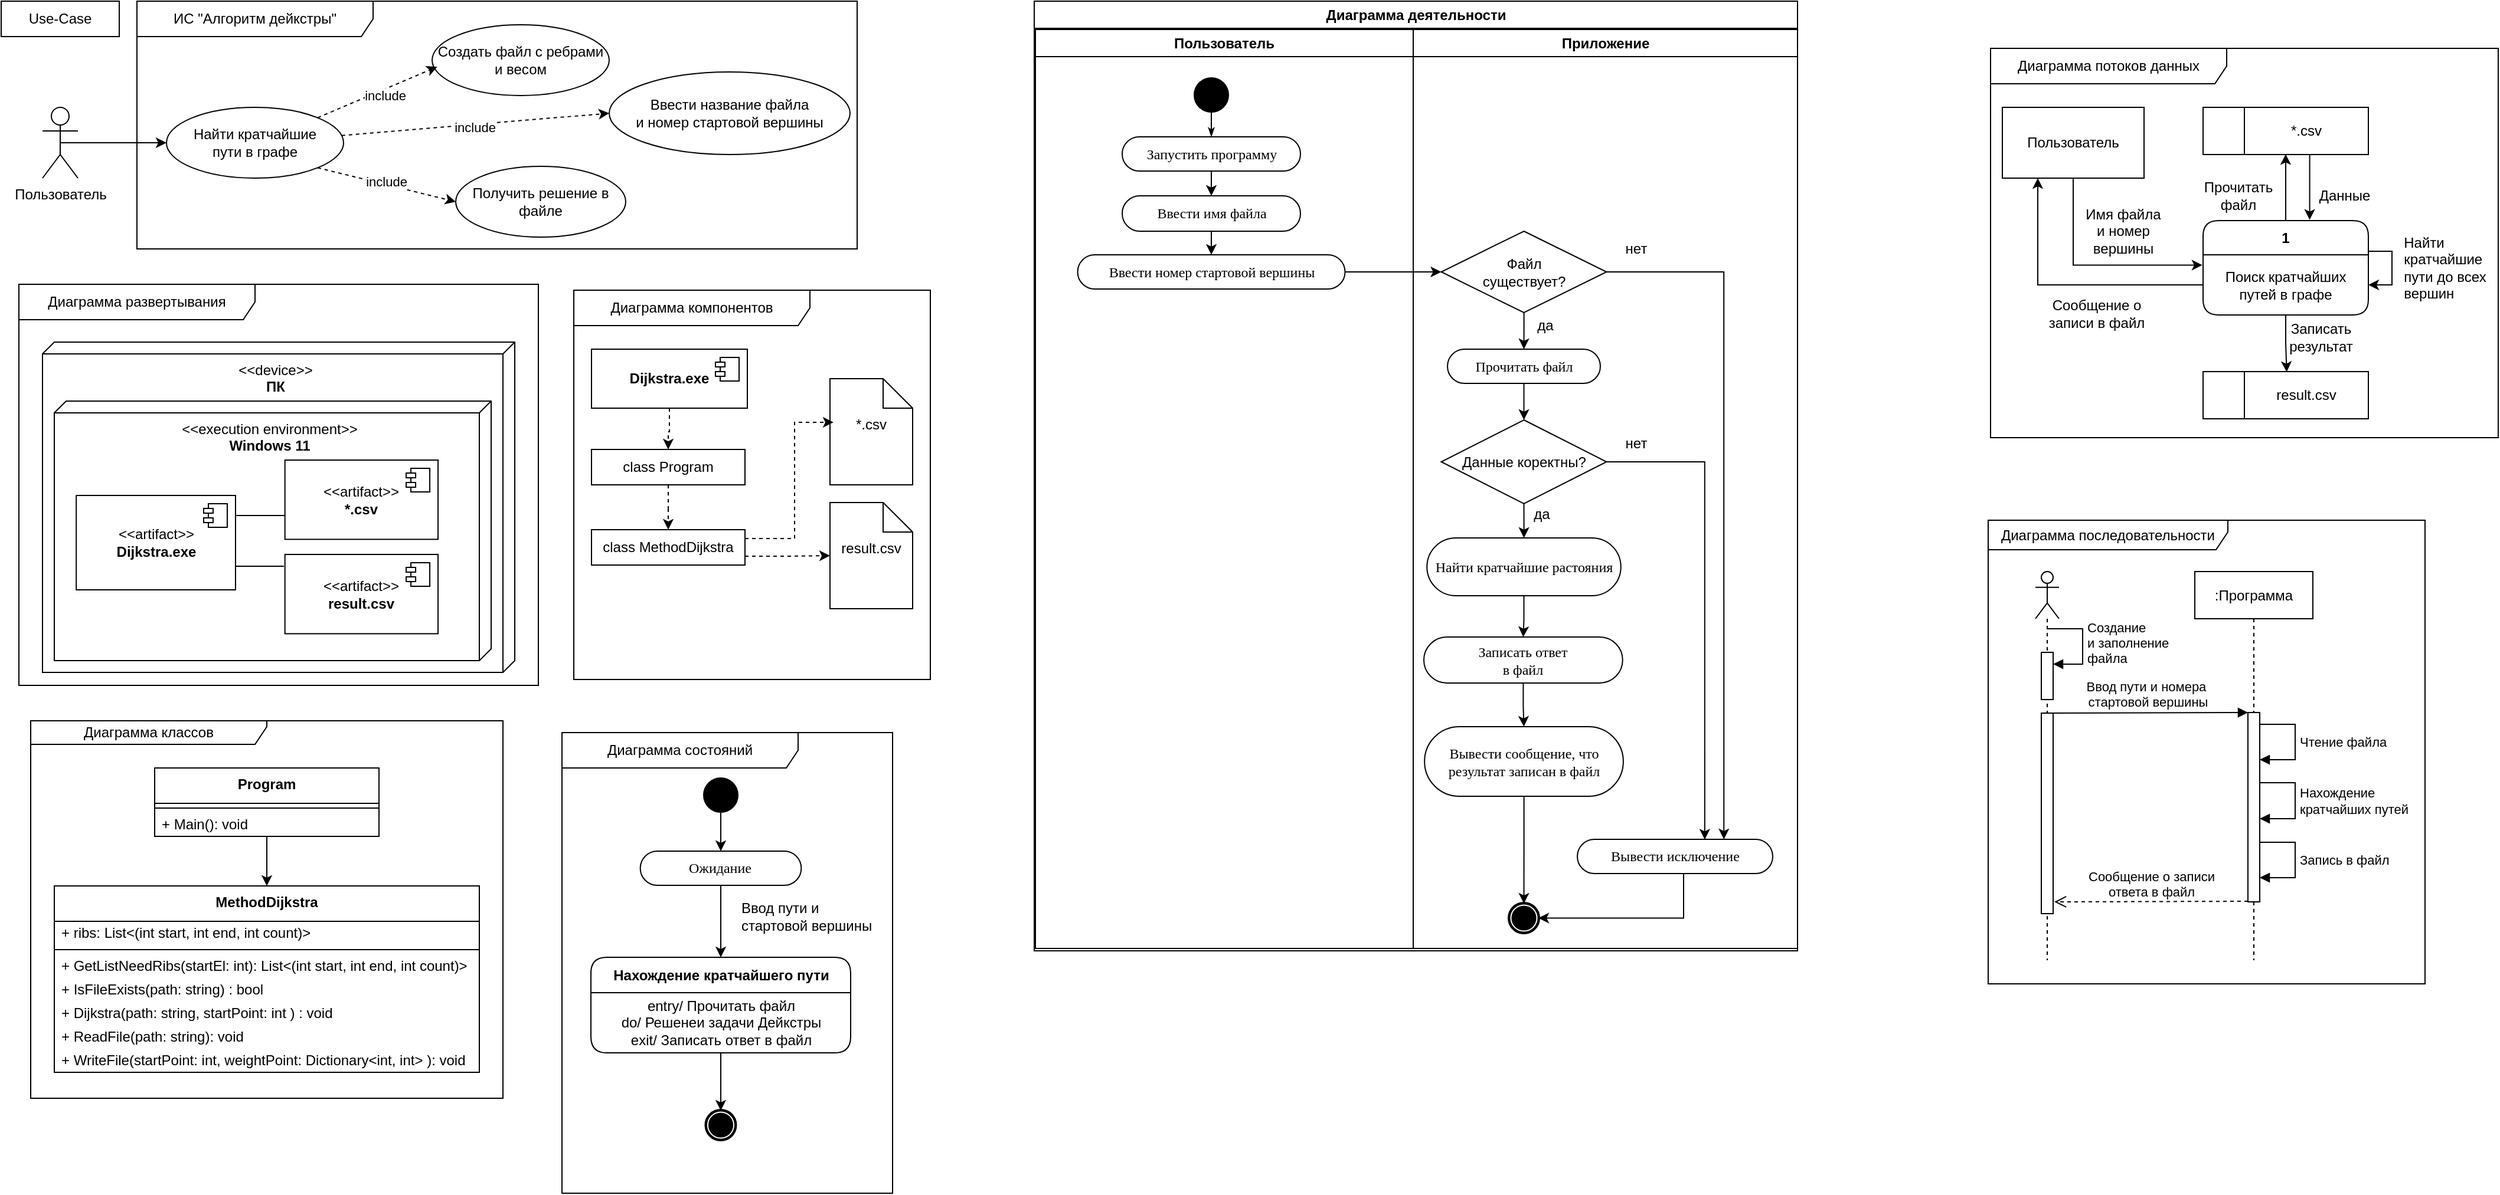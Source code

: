<mxfile version="24.5.3" type="device">
  <diagram name="Страница — 1" id="9dMryDGolmIHkA8rjv3Z">
    <mxGraphModel dx="478" dy="281" grid="1" gridSize="10" guides="1" tooltips="1" connect="1" arrows="1" fold="1" page="1" pageScale="1" pageWidth="827" pageHeight="1169" math="0" shadow="0">
      <root>
        <mxCell id="0" />
        <mxCell id="1" parent="0" />
        <mxCell id="iA177UCCGPZAe_jeJcvv-2" value="Диаграмма компонентов" style="shape=umlFrame;whiteSpace=wrap;html=1;pointerEvents=0;recursiveResize=0;container=1;collapsible=0;width=200;height=30;" parent="1" vertex="1">
          <mxGeometry x="500" y="265" width="302" height="330" as="geometry" />
        </mxCell>
        <mxCell id="iA177UCCGPZAe_jeJcvv-150" value="*.csv" style="shape=note2;boundedLbl=1;whiteSpace=wrap;html=1;size=25;verticalAlign=top;align=center;" parent="iA177UCCGPZAe_jeJcvv-2" vertex="1">
          <mxGeometry x="217" y="75" width="70" height="90" as="geometry" />
        </mxCell>
        <mxCell id="iA177UCCGPZAe_jeJcvv-151" value="result.csv" style="shape=note2;boundedLbl=1;whiteSpace=wrap;html=1;size=25;verticalAlign=top;align=center;" parent="iA177UCCGPZAe_jeJcvv-2" vertex="1">
          <mxGeometry x="217" y="180" width="70" height="90" as="geometry" />
        </mxCell>
        <mxCell id="iA177UCCGPZAe_jeJcvv-172" style="edgeStyle=orthogonalEdgeStyle;rounded=0;orthogonalLoop=1;jettySize=auto;html=1;entryX=0.5;entryY=0;entryDx=0;entryDy=0;dashed=1;" parent="iA177UCCGPZAe_jeJcvv-2" source="iA177UCCGPZAe_jeJcvv-164" target="iA177UCCGPZAe_jeJcvv-166" edge="1">
          <mxGeometry relative="1" as="geometry" />
        </mxCell>
        <mxCell id="iA177UCCGPZAe_jeJcvv-164" value="&lt;div&gt;&lt;b&gt;Dijkstra.exe&lt;/b&gt;&lt;/div&gt;" style="html=1;dropTarget=0;whiteSpace=wrap;" parent="iA177UCCGPZAe_jeJcvv-2" vertex="1">
          <mxGeometry x="15" y="50" width="132" height="50" as="geometry" />
        </mxCell>
        <mxCell id="iA177UCCGPZAe_jeJcvv-165" value="" style="shape=module;jettyWidth=8;jettyHeight=4;" parent="iA177UCCGPZAe_jeJcvv-164" vertex="1">
          <mxGeometry x="1" width="20" height="20" relative="1" as="geometry">
            <mxPoint x="-27" y="7" as="offset" />
          </mxGeometry>
        </mxCell>
        <mxCell id="iA177UCCGPZAe_jeJcvv-171" style="edgeStyle=orthogonalEdgeStyle;rounded=0;orthogonalLoop=1;jettySize=auto;html=1;entryX=0.5;entryY=0;entryDx=0;entryDy=0;dashed=1;" parent="iA177UCCGPZAe_jeJcvv-2" source="iA177UCCGPZAe_jeJcvv-166" target="iA177UCCGPZAe_jeJcvv-167" edge="1">
          <mxGeometry relative="1" as="geometry" />
        </mxCell>
        <mxCell id="iA177UCCGPZAe_jeJcvv-166" value="&lt;span style=&quot;font-weight: normal;&quot;&gt;class&amp;nbsp;Program&lt;/span&gt;" style="fontStyle=1;whiteSpace=wrap;html=1;" parent="iA177UCCGPZAe_jeJcvv-2" vertex="1">
          <mxGeometry x="15" y="135" width="130" height="30" as="geometry" />
        </mxCell>
        <mxCell id="iA177UCCGPZAe_jeJcvv-167" value="&lt;span style=&quot;font-weight: normal;&quot;&gt;class&amp;nbsp;MethodDijkstra&lt;/span&gt;" style="fontStyle=1;whiteSpace=wrap;html=1;" parent="iA177UCCGPZAe_jeJcvv-2" vertex="1">
          <mxGeometry x="15" y="203" width="130" height="30" as="geometry" />
        </mxCell>
        <mxCell id="iA177UCCGPZAe_jeJcvv-168" style="edgeStyle=orthogonalEdgeStyle;rounded=0;orthogonalLoop=1;jettySize=auto;html=1;entryX=0.043;entryY=0.411;entryDx=0;entryDy=0;entryPerimeter=0;dashed=1;exitX=1;exitY=0.25;exitDx=0;exitDy=0;" parent="iA177UCCGPZAe_jeJcvv-2" source="iA177UCCGPZAe_jeJcvv-167" target="iA177UCCGPZAe_jeJcvv-150" edge="1">
          <mxGeometry relative="1" as="geometry">
            <Array as="points">
              <mxPoint x="187" y="211" />
              <mxPoint x="187" y="112" />
            </Array>
          </mxGeometry>
        </mxCell>
        <mxCell id="iA177UCCGPZAe_jeJcvv-169" style="edgeStyle=orthogonalEdgeStyle;rounded=0;orthogonalLoop=1;jettySize=auto;html=1;exitX=1;exitY=0.75;exitDx=0;exitDy=0;entryX=0;entryY=0.5;entryDx=0;entryDy=0;entryPerimeter=0;dashed=1;" parent="iA177UCCGPZAe_jeJcvv-2" source="iA177UCCGPZAe_jeJcvv-167" target="iA177UCCGPZAe_jeJcvv-151" edge="1">
          <mxGeometry relative="1" as="geometry" />
        </mxCell>
        <mxCell id="iA177UCCGPZAe_jeJcvv-4" value="Диаграмма развертывания" style="shape=umlFrame;whiteSpace=wrap;html=1;pointerEvents=0;recursiveResize=0;container=1;collapsible=0;width=200;height=30;" parent="1" vertex="1">
          <mxGeometry x="30" y="260" width="440" height="340" as="geometry" />
        </mxCell>
        <mxCell id="iA177UCCGPZAe_jeJcvv-109" value="&amp;lt;&amp;lt;device&amp;gt;&amp;gt;&lt;div&gt;&lt;b&gt;ПК&lt;/b&gt;&lt;/div&gt;" style="verticalAlign=top;align=center;shape=cube;size=10;direction=south;fontStyle=0;html=1;boundedLbl=1;spacingLeft=5;whiteSpace=wrap;" parent="iA177UCCGPZAe_jeJcvv-4" vertex="1">
          <mxGeometry x="20" y="49" width="400" height="280" as="geometry" />
        </mxCell>
        <mxCell id="iA177UCCGPZAe_jeJcvv-124" value="" style="group" parent="iA177UCCGPZAe_jeJcvv-109" vertex="1" connectable="0">
          <mxGeometry x="9.997" y="50" width="344.186" height="220" as="geometry" />
        </mxCell>
        <mxCell id="iA177UCCGPZAe_jeJcvv-110" value="&amp;lt;&amp;lt;&lt;span style=&quot;background-color: initial; text-align: left;&quot;&gt;execution environment&lt;/span&gt;&lt;span style=&quot;background-color: initial;&quot;&gt;&amp;gt;&amp;gt;&lt;/span&gt;&lt;div&gt;&lt;b&gt;Windows 11&lt;/b&gt;&lt;/div&gt;" style="verticalAlign=top;align=center;shape=cube;size=10;direction=south;html=1;boundedLbl=1;spacingLeft=5;whiteSpace=wrap;" parent="iA177UCCGPZAe_jeJcvv-124" vertex="1">
          <mxGeometry width="370" height="220" relative="1" as="geometry">
            <mxPoint as="offset" />
          </mxGeometry>
        </mxCell>
        <mxCell id="iA177UCCGPZAe_jeJcvv-123" style="edgeStyle=orthogonalEdgeStyle;rounded=0;orthogonalLoop=1;jettySize=auto;html=1;endArrow=none;endFill=0;exitX=1;exitY=0.75;exitDx=0;exitDy=0;" parent="iA177UCCGPZAe_jeJcvv-124" source="iA177UCCGPZAe_jeJcvv-113" edge="1">
          <mxGeometry relative="1" as="geometry">
            <mxPoint x="194.419" y="140" as="targetPoint" />
          </mxGeometry>
        </mxCell>
        <mxCell id="iA177UCCGPZAe_jeJcvv-113" value="&amp;lt;&amp;lt;artifact&amp;gt;&amp;gt;&lt;div&gt;&lt;b&gt;Dijkstra.exe&lt;/b&gt;&lt;/div&gt;" style="html=1;dropTarget=0;whiteSpace=wrap;" parent="iA177UCCGPZAe_jeJcvv-124" vertex="1">
          <mxGeometry x="18.605" y="80" width="134.884" height="80" as="geometry" />
        </mxCell>
        <mxCell id="iA177UCCGPZAe_jeJcvv-114" value="" style="shape=module;jettyWidth=8;jettyHeight=4;" parent="iA177UCCGPZAe_jeJcvv-113" vertex="1">
          <mxGeometry x="1" width="20" height="20" relative="1" as="geometry">
            <mxPoint x="-27" y="7" as="offset" />
          </mxGeometry>
        </mxCell>
        <mxCell id="iA177UCCGPZAe_jeJcvv-119" value="&amp;lt;&amp;lt;artifact&amp;gt;&amp;gt;&lt;br&gt;&lt;div&gt;&lt;b style=&quot;background-color: initial;&quot;&gt;result.csv&lt;/b&gt;&lt;/div&gt;" style="html=1;dropTarget=0;whiteSpace=wrap;" parent="iA177UCCGPZAe_jeJcvv-124" vertex="1">
          <mxGeometry x="195.349" y="129.998" width="129.684" height="67.2" as="geometry" />
        </mxCell>
        <mxCell id="iA177UCCGPZAe_jeJcvv-120" value="" style="shape=module;jettyWidth=8;jettyHeight=4;" parent="iA177UCCGPZAe_jeJcvv-119" vertex="1">
          <mxGeometry x="1" width="20" height="20" relative="1" as="geometry">
            <mxPoint x="-27" y="7" as="offset" />
          </mxGeometry>
        </mxCell>
        <mxCell id="iA177UCCGPZAe_jeJcvv-117" value="&amp;lt;&amp;lt;artifact&amp;gt;&amp;gt;&lt;div&gt;&lt;b&gt;*.csv&lt;/b&gt;&lt;/div&gt;" style="html=1;dropTarget=0;whiteSpace=wrap;" parent="iA177UCCGPZAe_jeJcvv-124" vertex="1">
          <mxGeometry x="195.349" y="49.998" width="129.684" height="67.2" as="geometry" />
        </mxCell>
        <mxCell id="iA177UCCGPZAe_jeJcvv-118" value="" style="shape=module;jettyWidth=8;jettyHeight=4;" parent="iA177UCCGPZAe_jeJcvv-117" vertex="1">
          <mxGeometry x="1" width="20" height="20" relative="1" as="geometry">
            <mxPoint x="-27" y="7" as="offset" />
          </mxGeometry>
        </mxCell>
        <mxCell id="iA177UCCGPZAe_jeJcvv-122" style="edgeStyle=orthogonalEdgeStyle;rounded=0;orthogonalLoop=1;jettySize=auto;html=1;endArrow=none;endFill=0;exitX=1.005;exitY=0.213;exitDx=0;exitDy=0;exitPerimeter=0;" parent="iA177UCCGPZAe_jeJcvv-124" source="iA177UCCGPZAe_jeJcvv-113" edge="1">
          <mxGeometry relative="1" as="geometry">
            <mxPoint x="195.349" y="97" as="targetPoint" />
          </mxGeometry>
        </mxCell>
        <mxCell id="iA177UCCGPZAe_jeJcvv-69" value="Диаграмма деятельности" style="swimlane;whiteSpace=wrap;html=1;" parent="1" vertex="1">
          <mxGeometry x="890" y="20" width="646.5" height="805" as="geometry" />
        </mxCell>
        <mxCell id="iA177UCCGPZAe_jeJcvv-70" value="Пользователь" style="swimlane;whiteSpace=wrap;html=1;" parent="iA177UCCGPZAe_jeJcvv-69" vertex="1">
          <mxGeometry x="1" y="24" width="320" height="779" as="geometry" />
        </mxCell>
        <mxCell id="iA177UCCGPZAe_jeJcvv-81" style="edgeStyle=orthogonalEdgeStyle;rounded=0;html=1;labelBackgroundColor=none;startArrow=none;startFill=0;startSize=5;endArrow=classicThin;endFill=1;endSize=5;jettySize=auto;orthogonalLoop=1;strokeWidth=1;fontFamily=Verdana;fontSize=12" parent="iA177UCCGPZAe_jeJcvv-70" source="iA177UCCGPZAe_jeJcvv-82" target="iA177UCCGPZAe_jeJcvv-83" edge="1">
          <mxGeometry relative="1" as="geometry" />
        </mxCell>
        <mxCell id="iA177UCCGPZAe_jeJcvv-82" value="" style="ellipse;whiteSpace=wrap;html=1;rounded=0;shadow=0;comic=0;labelBackgroundColor=none;strokeWidth=1;fillColor=#000000;fontFamily=Verdana;fontSize=12;align=center;" parent="iA177UCCGPZAe_jeJcvv-70" vertex="1">
          <mxGeometry x="134.5" y="41" width="29" height="29" as="geometry" />
        </mxCell>
        <mxCell id="iA177UCCGPZAe_jeJcvv-102" style="edgeStyle=orthogonalEdgeStyle;rounded=0;orthogonalLoop=1;jettySize=auto;html=1;entryX=0.5;entryY=0;entryDx=0;entryDy=0;" parent="iA177UCCGPZAe_jeJcvv-70" source="iA177UCCGPZAe_jeJcvv-83" target="iA177UCCGPZAe_jeJcvv-84" edge="1">
          <mxGeometry relative="1" as="geometry" />
        </mxCell>
        <mxCell id="iA177UCCGPZAe_jeJcvv-83" value="Запустить программу" style="rounded=1;whiteSpace=wrap;html=1;shadow=0;comic=0;labelBackgroundColor=none;strokeWidth=1;fontFamily=Verdana;fontSize=12;align=center;arcSize=50;" parent="iA177UCCGPZAe_jeJcvv-70" vertex="1">
          <mxGeometry x="73.5" y="91" width="151" height="29" as="geometry" />
        </mxCell>
        <mxCell id="iA177UCCGPZAe_jeJcvv-87" style="edgeStyle=orthogonalEdgeStyle;rounded=0;orthogonalLoop=1;jettySize=auto;html=1;entryX=0.5;entryY=0;entryDx=0;entryDy=0;" parent="iA177UCCGPZAe_jeJcvv-70" source="iA177UCCGPZAe_jeJcvv-84" target="iA177UCCGPZAe_jeJcvv-86" edge="1">
          <mxGeometry relative="1" as="geometry" />
        </mxCell>
        <mxCell id="iA177UCCGPZAe_jeJcvv-84" value="Ввести имя файла" style="rounded=1;whiteSpace=wrap;html=1;shadow=0;comic=0;labelBackgroundColor=none;strokeWidth=1;fontFamily=Verdana;fontSize=12;align=center;arcSize=50;" parent="iA177UCCGPZAe_jeJcvv-70" vertex="1">
          <mxGeometry x="73.5" y="141" width="151" height="30" as="geometry" />
        </mxCell>
        <mxCell id="iA177UCCGPZAe_jeJcvv-86" value="Ввести номер стартовой вершины" style="rounded=1;whiteSpace=wrap;html=1;shadow=0;comic=0;labelBackgroundColor=none;strokeWidth=1;fontFamily=Verdana;fontSize=12;align=center;arcSize=50;" parent="iA177UCCGPZAe_jeJcvv-70" vertex="1">
          <mxGeometry x="35.75" y="191" width="226.5" height="29" as="geometry" />
        </mxCell>
        <mxCell id="iA177UCCGPZAe_jeJcvv-80" value="Приложение" style="swimlane;whiteSpace=wrap;html=1;" parent="iA177UCCGPZAe_jeJcvv-69" vertex="1">
          <mxGeometry x="321" y="24" width="325.5" height="779" as="geometry" />
        </mxCell>
        <mxCell id="iA177UCCGPZAe_jeJcvv-97" style="edgeStyle=orthogonalEdgeStyle;rounded=0;orthogonalLoop=1;jettySize=auto;html=1;exitX=1;exitY=0.5;exitDx=0;exitDy=0;entryX=0.75;entryY=0;entryDx=0;entryDy=0;" parent="iA177UCCGPZAe_jeJcvv-80" source="iA177UCCGPZAe_jeJcvv-88" target="iA177UCCGPZAe_jeJcvv-92" edge="1">
          <mxGeometry relative="1" as="geometry" />
        </mxCell>
        <mxCell id="iA177UCCGPZAe_jeJcvv-99" style="edgeStyle=orthogonalEdgeStyle;rounded=0;orthogonalLoop=1;jettySize=auto;html=1;entryX=0.5;entryY=0;entryDx=0;entryDy=0;" parent="iA177UCCGPZAe_jeJcvv-80" source="iA177UCCGPZAe_jeJcvv-88" target="iA177UCCGPZAe_jeJcvv-98" edge="1">
          <mxGeometry relative="1" as="geometry" />
        </mxCell>
        <mxCell id="iA177UCCGPZAe_jeJcvv-88" value="Файл&lt;div&gt;существует?&lt;/div&gt;" style="rhombus;whiteSpace=wrap;html=1;fillColor=default;" parent="iA177UCCGPZAe_jeJcvv-80" vertex="1">
          <mxGeometry x="23.75" y="171" width="140" height="69" as="geometry" />
        </mxCell>
        <mxCell id="iA177UCCGPZAe_jeJcvv-108" style="edgeStyle=orthogonalEdgeStyle;rounded=0;orthogonalLoop=1;jettySize=auto;html=1;entryX=1;entryY=0.5;entryDx=0;entryDy=0;" parent="iA177UCCGPZAe_jeJcvv-80" source="iA177UCCGPZAe_jeJcvv-92" target="iA177UCCGPZAe_jeJcvv-93" edge="1">
          <mxGeometry relative="1" as="geometry">
            <Array as="points">
              <mxPoint x="229" y="753" />
            </Array>
          </mxGeometry>
        </mxCell>
        <mxCell id="iA177UCCGPZAe_jeJcvv-92" value="Вывести исключение" style="rounded=1;whiteSpace=wrap;html=1;shadow=0;comic=0;labelBackgroundColor=none;strokeWidth=1;fontFamily=Verdana;fontSize=12;align=center;arcSize=50;" parent="iA177UCCGPZAe_jeJcvv-80" vertex="1">
          <mxGeometry x="139" y="686.5" width="165.5" height="29" as="geometry" />
        </mxCell>
        <mxCell id="iA177UCCGPZAe_jeJcvv-93" value="" style="shape=mxgraph.bpmn.shape;html=1;verticalLabelPosition=bottom;labelBackgroundColor=#ffffff;verticalAlign=top;perimeter=ellipsePerimeter;outline=end;symbol=terminate;rounded=0;shadow=0;comic=0;strokeWidth=1;fontFamily=Verdana;fontSize=12;align=center;" parent="iA177UCCGPZAe_jeJcvv-80" vertex="1">
          <mxGeometry x="81.5" y="741" width="24.5" height="24.5" as="geometry" />
        </mxCell>
        <mxCell id="iA177UCCGPZAe_jeJcvv-104" style="edgeStyle=orthogonalEdgeStyle;rounded=0;orthogonalLoop=1;jettySize=auto;html=1;exitX=0.5;exitY=1;exitDx=0;exitDy=0;" parent="iA177UCCGPZAe_jeJcvv-80" source="iA177UCCGPZAe_jeJcvv-94" target="iA177UCCGPZAe_jeJcvv-95" edge="1">
          <mxGeometry relative="1" as="geometry" />
        </mxCell>
        <mxCell id="iA177UCCGPZAe_jeJcvv-94" value="&lt;div&gt;Данные коректны?&lt;/div&gt;" style="rhombus;whiteSpace=wrap;html=1;fillColor=default;" parent="iA177UCCGPZAe_jeJcvv-80" vertex="1">
          <mxGeometry x="23.75" y="331" width="140" height="71" as="geometry" />
        </mxCell>
        <mxCell id="iA177UCCGPZAe_jeJcvv-105" style="edgeStyle=orthogonalEdgeStyle;rounded=0;orthogonalLoop=1;jettySize=auto;html=1;entryX=0.5;entryY=0;entryDx=0;entryDy=0;" parent="iA177UCCGPZAe_jeJcvv-80" source="iA177UCCGPZAe_jeJcvv-95" target="iA177UCCGPZAe_jeJcvv-96" edge="1">
          <mxGeometry relative="1" as="geometry" />
        </mxCell>
        <mxCell id="iA177UCCGPZAe_jeJcvv-95" value="Найти кратчайшие растояния" style="rounded=1;whiteSpace=wrap;html=1;shadow=0;comic=0;labelBackgroundColor=none;strokeWidth=1;fontFamily=Verdana;fontSize=12;align=center;arcSize=50;" parent="iA177UCCGPZAe_jeJcvv-80" vertex="1">
          <mxGeometry x="11.63" y="431" width="164.25" height="49" as="geometry" />
        </mxCell>
        <mxCell id="iA177UCCGPZAe_jeJcvv-106" style="edgeStyle=orthogonalEdgeStyle;rounded=0;orthogonalLoop=1;jettySize=auto;html=1;entryX=0.5;entryY=0;entryDx=0;entryDy=0;" parent="iA177UCCGPZAe_jeJcvv-80" source="iA177UCCGPZAe_jeJcvv-96" target="iA177UCCGPZAe_jeJcvv-101" edge="1">
          <mxGeometry relative="1" as="geometry" />
        </mxCell>
        <mxCell id="iA177UCCGPZAe_jeJcvv-96" value="Записать ответ&lt;div&gt;в файл&lt;/div&gt;" style="rounded=1;whiteSpace=wrap;html=1;shadow=0;comic=0;labelBackgroundColor=none;strokeWidth=1;fontFamily=Verdana;fontSize=12;align=center;arcSize=50;" parent="iA177UCCGPZAe_jeJcvv-80" vertex="1">
          <mxGeometry x="9" y="515" width="168.37" height="39" as="geometry" />
        </mxCell>
        <mxCell id="iA177UCCGPZAe_jeJcvv-100" style="edgeStyle=orthogonalEdgeStyle;rounded=0;orthogonalLoop=1;jettySize=auto;html=1;entryX=0.5;entryY=0;entryDx=0;entryDy=0;" parent="iA177UCCGPZAe_jeJcvv-80" source="iA177UCCGPZAe_jeJcvv-98" target="iA177UCCGPZAe_jeJcvv-94" edge="1">
          <mxGeometry relative="1" as="geometry" />
        </mxCell>
        <mxCell id="iA177UCCGPZAe_jeJcvv-98" value="Прочитать файл" style="rounded=1;whiteSpace=wrap;html=1;shadow=0;comic=0;labelBackgroundColor=none;strokeWidth=1;fontFamily=Verdana;fontSize=12;align=center;arcSize=50;" parent="iA177UCCGPZAe_jeJcvv-80" vertex="1">
          <mxGeometry x="29" y="271" width="129.5" height="29" as="geometry" />
        </mxCell>
        <mxCell id="iA177UCCGPZAe_jeJcvv-107" style="edgeStyle=orthogonalEdgeStyle;rounded=0;orthogonalLoop=1;jettySize=auto;html=1;" parent="iA177UCCGPZAe_jeJcvv-80" source="iA177UCCGPZAe_jeJcvv-101" target="iA177UCCGPZAe_jeJcvv-93" edge="1">
          <mxGeometry relative="1" as="geometry" />
        </mxCell>
        <mxCell id="iA177UCCGPZAe_jeJcvv-101" value="Вывести сообщение, что результат записан в файл" style="rounded=1;whiteSpace=wrap;html=1;shadow=0;comic=0;labelBackgroundColor=none;strokeWidth=1;fontFamily=Verdana;fontSize=12;align=center;arcSize=50;" parent="iA177UCCGPZAe_jeJcvv-80" vertex="1">
          <mxGeometry x="9.57" y="591" width="168.37" height="59" as="geometry" />
        </mxCell>
        <mxCell id="iA177UCCGPZAe_jeJcvv-103" style="edgeStyle=orthogonalEdgeStyle;rounded=0;orthogonalLoop=1;jettySize=auto;html=1;entryX=0.652;entryY=0.007;entryDx=0;entryDy=0;entryPerimeter=0;" parent="iA177UCCGPZAe_jeJcvv-80" source="iA177UCCGPZAe_jeJcvv-94" target="iA177UCCGPZAe_jeJcvv-92" edge="1">
          <mxGeometry relative="1" as="geometry">
            <Array as="points">
              <mxPoint x="247" y="366" />
            </Array>
          </mxGeometry>
        </mxCell>
        <mxCell id="iA177UCCGPZAe_jeJcvv-205" value="нет" style="text;html=1;align=center;verticalAlign=middle;whiteSpace=wrap;rounded=0;" parent="iA177UCCGPZAe_jeJcvv-80" vertex="1">
          <mxGeometry x="158.5" y="171" width="60" height="30" as="geometry" />
        </mxCell>
        <mxCell id="iA177UCCGPZAe_jeJcvv-206" value="нет" style="text;html=1;align=center;verticalAlign=middle;whiteSpace=wrap;rounded=0;" parent="iA177UCCGPZAe_jeJcvv-80" vertex="1">
          <mxGeometry x="158.5" y="336" width="60" height="30" as="geometry" />
        </mxCell>
        <mxCell id="iA177UCCGPZAe_jeJcvv-207" value="да" style="text;html=1;align=center;verticalAlign=middle;whiteSpace=wrap;rounded=0;" parent="iA177UCCGPZAe_jeJcvv-80" vertex="1">
          <mxGeometry x="81.5" y="236" width="60" height="30" as="geometry" />
        </mxCell>
        <mxCell id="iA177UCCGPZAe_jeJcvv-208" value="да" style="text;html=1;align=center;verticalAlign=middle;whiteSpace=wrap;rounded=0;" parent="iA177UCCGPZAe_jeJcvv-80" vertex="1">
          <mxGeometry x="79" y="396" width="60" height="30" as="geometry" />
        </mxCell>
        <mxCell id="iA177UCCGPZAe_jeJcvv-89" style="edgeStyle=orthogonalEdgeStyle;rounded=0;orthogonalLoop=1;jettySize=auto;html=1;entryX=0;entryY=0.5;entryDx=0;entryDy=0;" parent="iA177UCCGPZAe_jeJcvv-69" source="iA177UCCGPZAe_jeJcvv-86" target="iA177UCCGPZAe_jeJcvv-88" edge="1">
          <mxGeometry relative="1" as="geometry" />
        </mxCell>
        <mxCell id="iA177UCCGPZAe_jeJcvv-136" value="ИС &quot;Алгоритм дейкстры&quot;" style="shape=umlFrame;whiteSpace=wrap;html=1;pointerEvents=0;recursiveResize=0;container=1;collapsible=0;width=200;height=30;" parent="1" vertex="1">
          <mxGeometry x="130" y="20" width="610" height="210" as="geometry" />
        </mxCell>
        <mxCell id="iA177UCCGPZAe_jeJcvv-143" style="rounded=0;orthogonalLoop=1;jettySize=auto;html=1;exitX=1;exitY=1;exitDx=0;exitDy=0;entryX=0;entryY=0.5;entryDx=0;entryDy=0;dashed=1;" parent="iA177UCCGPZAe_jeJcvv-136" source="iA177UCCGPZAe_jeJcvv-140" target="iA177UCCGPZAe_jeJcvv-139" edge="1">
          <mxGeometry relative="1" as="geometry" />
        </mxCell>
        <mxCell id="iA177UCCGPZAe_jeJcvv-144" value="include" style="edgeLabel;html=1;align=center;verticalAlign=middle;resizable=0;points=[];" parent="iA177UCCGPZAe_jeJcvv-143" vertex="1" connectable="0">
          <mxGeometry x="-0.193" y="1" relative="1" as="geometry">
            <mxPoint x="10" y="1" as="offset" />
          </mxGeometry>
        </mxCell>
        <mxCell id="iA177UCCGPZAe_jeJcvv-147" style="rounded=0;orthogonalLoop=1;jettySize=auto;html=1;entryX=0;entryY=0.5;entryDx=0;entryDy=0;dashed=1;" parent="iA177UCCGPZAe_jeJcvv-136" source="iA177UCCGPZAe_jeJcvv-140" target="iA177UCCGPZAe_jeJcvv-146" edge="1">
          <mxGeometry relative="1" as="geometry" />
        </mxCell>
        <mxCell id="iA177UCCGPZAe_jeJcvv-149" value="include" style="edgeLabel;html=1;align=center;verticalAlign=middle;resizable=0;points=[];" parent="iA177UCCGPZAe_jeJcvv-147" vertex="1" connectable="0">
          <mxGeometry x="-0.009" y="-2" relative="1" as="geometry">
            <mxPoint as="offset" />
          </mxGeometry>
        </mxCell>
        <mxCell id="iA177UCCGPZAe_jeJcvv-140" value="Найти кратчайшие&lt;div&gt;пути в графе&lt;/div&gt;" style="ellipse;html=1;whiteSpace=wrap;" parent="iA177UCCGPZAe_jeJcvv-136" vertex="1">
          <mxGeometry x="25" y="90" width="150" height="60" as="geometry" />
        </mxCell>
        <mxCell id="iA177UCCGPZAe_jeJcvv-138" value="Создать файл с ребрами и весом" style="ellipse;html=1;whiteSpace=wrap;" parent="iA177UCCGPZAe_jeJcvv-136" vertex="1">
          <mxGeometry x="250" y="20" width="150" height="60" as="geometry" />
        </mxCell>
        <mxCell id="iA177UCCGPZAe_jeJcvv-139" value="Получить решение в файле" style="ellipse;html=1;whiteSpace=wrap;" parent="iA177UCCGPZAe_jeJcvv-136" vertex="1">
          <mxGeometry x="270" y="140" width="144" height="60" as="geometry" />
        </mxCell>
        <mxCell id="iA177UCCGPZAe_jeJcvv-142" style="rounded=0;orthogonalLoop=1;jettySize=auto;html=1;exitX=1;exitY=0;exitDx=0;exitDy=0;entryX=0.029;entryY=0.593;entryDx=0;entryDy=0;entryPerimeter=0;dashed=1;" parent="iA177UCCGPZAe_jeJcvv-136" source="iA177UCCGPZAe_jeJcvv-140" target="iA177UCCGPZAe_jeJcvv-138" edge="1">
          <mxGeometry relative="1" as="geometry" />
        </mxCell>
        <mxCell id="iA177UCCGPZAe_jeJcvv-145" value="include" style="edgeLabel;html=1;align=center;verticalAlign=middle;resizable=0;points=[];" parent="iA177UCCGPZAe_jeJcvv-142" vertex="1" connectable="0">
          <mxGeometry x="-0.134" relative="1" as="geometry">
            <mxPoint x="13" as="offset" />
          </mxGeometry>
        </mxCell>
        <mxCell id="iA177UCCGPZAe_jeJcvv-146" value="Ввести название файла&lt;div&gt;и номер стартовой вершины&lt;/div&gt;" style="ellipse;html=1;whiteSpace=wrap;" parent="iA177UCCGPZAe_jeJcvv-136" vertex="1">
          <mxGeometry x="400" y="60" width="204" height="70" as="geometry" />
        </mxCell>
        <mxCell id="iA177UCCGPZAe_jeJcvv-141" style="edgeStyle=orthogonalEdgeStyle;rounded=0;orthogonalLoop=1;jettySize=auto;html=1;entryX=0;entryY=0.5;entryDx=0;entryDy=0;exitX=0.5;exitY=0.5;exitDx=0;exitDy=0;exitPerimeter=0;" parent="1" source="iA177UCCGPZAe_jeJcvv-137" target="iA177UCCGPZAe_jeJcvv-140" edge="1">
          <mxGeometry relative="1" as="geometry" />
        </mxCell>
        <mxCell id="iA177UCCGPZAe_jeJcvv-137" value="Пользователь" style="shape=umlActor;verticalLabelPosition=bottom;verticalAlign=top;html=1;" parent="1" vertex="1">
          <mxGeometry x="50" y="110" width="30" height="60" as="geometry" />
        </mxCell>
        <mxCell id="iA177UCCGPZAe_jeJcvv-173" value="Диаграмма классов" style="shape=umlFrame;whiteSpace=wrap;html=1;pointerEvents=0;recursiveResize=0;container=1;collapsible=0;width=200;height=20;" parent="1" vertex="1">
          <mxGeometry x="40" y="630" width="400" height="320" as="geometry" />
        </mxCell>
        <mxCell id="iA177UCCGPZAe_jeJcvv-174" value="&lt;div&gt;&lt;b&gt;MethodDijkstra&lt;/b&gt;&lt;br&gt;&lt;/div&gt;" style="swimlane;fontStyle=0;align=center;verticalAlign=top;childLayout=stackLayout;horizontal=1;startSize=30;horizontalStack=0;resizeParent=1;resizeParentMax=0;resizeLast=0;collapsible=0;marginBottom=0;html=1;whiteSpace=wrap;" parent="1" vertex="1">
          <mxGeometry x="60" y="770" width="360" height="158" as="geometry" />
        </mxCell>
        <mxCell id="iA177UCCGPZAe_jeJcvv-176" value="+&amp;nbsp;ribs: List&amp;lt;(int start, int end, int count)&amp;gt;" style="text;html=1;strokeColor=none;fillColor=none;align=left;verticalAlign=middle;spacingLeft=4;spacingRight=4;overflow=hidden;rotatable=0;points=[[0,0.5],[1,0.5]];portConstraint=eastwest;whiteSpace=wrap;" parent="iA177UCCGPZAe_jeJcvv-174" vertex="1">
          <mxGeometry y="30" width="360" height="20" as="geometry" />
        </mxCell>
        <mxCell id="iA177UCCGPZAe_jeJcvv-179" value="" style="line;strokeWidth=1;fillColor=none;align=left;verticalAlign=middle;spacingTop=-1;spacingLeft=3;spacingRight=3;rotatable=0;labelPosition=right;points=[];portConstraint=eastwest;" parent="iA177UCCGPZAe_jeJcvv-174" vertex="1">
          <mxGeometry y="50" width="360" height="8" as="geometry" />
        </mxCell>
        <mxCell id="iA177UCCGPZAe_jeJcvv-181" value="+ GetListNeedRibs(startEl: int): List&amp;lt;(int start, int end, int count)&amp;gt;&amp;nbsp;" style="text;html=1;strokeColor=none;fillColor=none;align=left;verticalAlign=middle;spacingLeft=4;spacingRight=4;overflow=hidden;rotatable=0;points=[[0,0.5],[1,0.5]];portConstraint=eastwest;whiteSpace=wrap;" parent="iA177UCCGPZAe_jeJcvv-174" vertex="1">
          <mxGeometry y="58" width="360" height="20" as="geometry" />
        </mxCell>
        <mxCell id="iA177UCCGPZAe_jeJcvv-200" value="+&amp;nbsp;IsFileExists(path: string) : bool" style="text;html=1;strokeColor=none;fillColor=none;align=left;verticalAlign=middle;spacingLeft=4;spacingRight=4;overflow=hidden;rotatable=0;points=[[0,0.5],[1,0.5]];portConstraint=eastwest;whiteSpace=wrap;" parent="iA177UCCGPZAe_jeJcvv-174" vertex="1">
          <mxGeometry y="78" width="360" height="20" as="geometry" />
        </mxCell>
        <mxCell id="iA177UCCGPZAe_jeJcvv-199" value="+&amp;nbsp;Dijkstra(path: string, startPoint: int&amp;nbsp;) : void" style="text;html=1;strokeColor=none;fillColor=none;align=left;verticalAlign=middle;spacingLeft=4;spacingRight=4;overflow=hidden;rotatable=0;points=[[0,0.5],[1,0.5]];portConstraint=eastwest;whiteSpace=wrap;" parent="iA177UCCGPZAe_jeJcvv-174" vertex="1">
          <mxGeometry y="98" width="360" height="20" as="geometry" />
        </mxCell>
        <mxCell id="iA177UCCGPZAe_jeJcvv-195" value="+&amp;nbsp;ReadFile(path: string): void" style="text;html=1;strokeColor=none;fillColor=none;align=left;verticalAlign=middle;spacingLeft=4;spacingRight=4;overflow=hidden;rotatable=0;points=[[0,0.5],[1,0.5]];portConstraint=eastwest;whiteSpace=wrap;" parent="iA177UCCGPZAe_jeJcvv-174" vertex="1">
          <mxGeometry y="118" width="360" height="20" as="geometry" />
        </mxCell>
        <mxCell id="iA177UCCGPZAe_jeJcvv-196" value="+&amp;nbsp;WriteFile(startPoint: int, weightPoint: Dictionary&amp;lt;int, int&amp;gt;&amp;nbsp;): void" style="text;html=1;strokeColor=none;fillColor=none;align=left;verticalAlign=middle;spacingLeft=4;spacingRight=4;overflow=hidden;rotatable=0;points=[[0,0.5],[1,0.5]];portConstraint=eastwest;whiteSpace=wrap;" parent="iA177UCCGPZAe_jeJcvv-174" vertex="1">
          <mxGeometry y="138" width="360" height="20" as="geometry" />
        </mxCell>
        <mxCell id="iA177UCCGPZAe_jeJcvv-202" style="edgeStyle=orthogonalEdgeStyle;rounded=0;orthogonalLoop=1;jettySize=auto;html=1;entryX=0.5;entryY=0;entryDx=0;entryDy=0;" parent="1" source="iA177UCCGPZAe_jeJcvv-182" target="iA177UCCGPZAe_jeJcvv-174" edge="1">
          <mxGeometry relative="1" as="geometry" />
        </mxCell>
        <mxCell id="iA177UCCGPZAe_jeJcvv-182" value="&lt;div&gt;&lt;b&gt;Program&lt;/b&gt;&lt;br&gt;&lt;/div&gt;" style="swimlane;fontStyle=0;align=center;verticalAlign=top;childLayout=stackLayout;horizontal=1;startSize=30;horizontalStack=0;resizeParent=1;resizeParentMax=0;resizeLast=0;collapsible=0;marginBottom=0;html=1;whiteSpace=wrap;" parent="1" vertex="1">
          <mxGeometry x="145" y="670" width="190" height="58" as="geometry" />
        </mxCell>
        <mxCell id="iA177UCCGPZAe_jeJcvv-184" value="" style="line;strokeWidth=1;fillColor=none;align=left;verticalAlign=middle;spacingTop=-1;spacingLeft=3;spacingRight=3;rotatable=0;labelPosition=right;points=[];portConstraint=eastwest;" parent="iA177UCCGPZAe_jeJcvv-182" vertex="1">
          <mxGeometry y="30" width="190" height="8" as="geometry" />
        </mxCell>
        <mxCell id="iA177UCCGPZAe_jeJcvv-186" value="+&amp;nbsp;Main(): void" style="text;html=1;strokeColor=none;fillColor=none;align=left;verticalAlign=middle;spacingLeft=4;spacingRight=4;overflow=hidden;rotatable=0;points=[[0,0.5],[1,0.5]];portConstraint=eastwest;whiteSpace=wrap;" parent="iA177UCCGPZAe_jeJcvv-182" vertex="1">
          <mxGeometry y="38" width="190" height="20" as="geometry" />
        </mxCell>
        <mxCell id="iA177UCCGPZAe_jeJcvv-203" value="Записать результат" style="text;html=1;align=center;verticalAlign=middle;whiteSpace=wrap;rounded=0;" parent="1" vertex="1">
          <mxGeometry x="1950" y="290" width="60" height="30" as="geometry" />
        </mxCell>
        <mxCell id="iA177UCCGPZAe_jeJcvv-209" value="Диаграмма потоков данных" style="shape=umlFrame;whiteSpace=wrap;html=1;pointerEvents=0;recursiveResize=0;container=1;collapsible=0;width=200;height=30;" parent="1" vertex="1">
          <mxGeometry x="1700" y="60" width="430" height="330" as="geometry" />
        </mxCell>
        <mxCell id="iA177UCCGPZAe_jeJcvv-210" value="Use-Case" style="rounded=0;whiteSpace=wrap;html=1;" parent="1" vertex="1">
          <mxGeometry x="15" y="20" width="100" height="30" as="geometry" />
        </mxCell>
        <mxCell id="iA177UCCGPZAe_jeJcvv-213" value="Пользователь" style="rounded=0;whiteSpace=wrap;html=1;" parent="1" vertex="1">
          <mxGeometry x="1710" y="110" width="120" height="60" as="geometry" />
        </mxCell>
        <mxCell id="iA177UCCGPZAe_jeJcvv-217" value="" style="shape=table;startSize=0;container=1;collapsible=0;childLayout=tableLayout;" parent="1" vertex="1">
          <mxGeometry x="1880" y="110" width="140" height="40" as="geometry" />
        </mxCell>
        <mxCell id="iA177UCCGPZAe_jeJcvv-218" value="" style="shape=tableRow;horizontal=0;startSize=0;swimlaneHead=0;swimlaneBody=0;strokeColor=inherit;top=0;left=0;bottom=0;right=0;collapsible=0;dropTarget=0;fillColor=none;points=[[0,0.5],[1,0.5]];portConstraint=eastwest;" parent="iA177UCCGPZAe_jeJcvv-217" vertex="1">
          <mxGeometry width="140" height="40" as="geometry" />
        </mxCell>
        <mxCell id="iA177UCCGPZAe_jeJcvv-219" value="" style="shape=partialRectangle;html=1;whiteSpace=wrap;connectable=0;strokeColor=inherit;overflow=hidden;fillColor=none;top=0;left=0;bottom=0;right=0;pointerEvents=1;" parent="iA177UCCGPZAe_jeJcvv-218" vertex="1">
          <mxGeometry width="35" height="40" as="geometry">
            <mxRectangle width="35" height="40" as="alternateBounds" />
          </mxGeometry>
        </mxCell>
        <mxCell id="iA177UCCGPZAe_jeJcvv-220" value="*.csv" style="shape=partialRectangle;html=1;whiteSpace=wrap;connectable=0;strokeColor=inherit;overflow=hidden;fillColor=none;top=0;left=0;bottom=0;right=0;pointerEvents=1;" parent="iA177UCCGPZAe_jeJcvv-218" vertex="1">
          <mxGeometry x="35" width="105" height="40" as="geometry">
            <mxRectangle width="105" height="40" as="alternateBounds" />
          </mxGeometry>
        </mxCell>
        <mxCell id="iA177UCCGPZAe_jeJcvv-229" value="" style="shape=table;startSize=0;container=1;collapsible=0;childLayout=tableLayout;" parent="1" vertex="1">
          <mxGeometry x="1880" y="334" width="140" height="40" as="geometry" />
        </mxCell>
        <mxCell id="iA177UCCGPZAe_jeJcvv-230" value="" style="shape=tableRow;horizontal=0;startSize=0;swimlaneHead=0;swimlaneBody=0;strokeColor=inherit;top=0;left=0;bottom=0;right=0;collapsible=0;dropTarget=0;fillColor=none;points=[[0,0.5],[1,0.5]];portConstraint=eastwest;" parent="iA177UCCGPZAe_jeJcvv-229" vertex="1">
          <mxGeometry width="140" height="40" as="geometry" />
        </mxCell>
        <mxCell id="iA177UCCGPZAe_jeJcvv-231" value="" style="shape=partialRectangle;html=1;whiteSpace=wrap;connectable=0;strokeColor=inherit;overflow=hidden;fillColor=none;top=0;left=0;bottom=0;right=0;pointerEvents=1;" parent="iA177UCCGPZAe_jeJcvv-230" vertex="1">
          <mxGeometry width="35" height="40" as="geometry">
            <mxRectangle width="35" height="40" as="alternateBounds" />
          </mxGeometry>
        </mxCell>
        <mxCell id="iA177UCCGPZAe_jeJcvv-232" value="result.csv" style="shape=partialRectangle;html=1;whiteSpace=wrap;connectable=0;strokeColor=inherit;overflow=hidden;fillColor=none;top=0;left=0;bottom=0;right=0;pointerEvents=1;" parent="iA177UCCGPZAe_jeJcvv-230" vertex="1">
          <mxGeometry x="35" width="105" height="40" as="geometry">
            <mxRectangle width="105" height="40" as="alternateBounds" />
          </mxGeometry>
        </mxCell>
        <mxCell id="iA177UCCGPZAe_jeJcvv-276" value="1" style="swimlane;fontStyle=1;align=center;verticalAlign=middle;childLayout=stackLayout;horizontal=1;startSize=29;horizontalStack=0;resizeParent=1;resizeParentMax=0;resizeLast=0;collapsible=0;marginBottom=0;html=1;whiteSpace=wrap;strokeColor=default;rounded=1;" parent="1" vertex="1">
          <mxGeometry x="1880" y="206" width="140" height="80" as="geometry" />
        </mxCell>
        <mxCell id="iA177UCCGPZAe_jeJcvv-277" value="Поиск кратчайших&lt;div&gt;путей в графе&lt;/div&gt;" style="text;html=1;strokeColor=none;fillColor=none;align=center;verticalAlign=middle;spacingLeft=4;spacingRight=4;overflow=hidden;rotatable=0;points=[[0,0.5],[1,0.5]];portConstraint=eastwest;whiteSpace=wrap;" parent="iA177UCCGPZAe_jeJcvv-276" vertex="1">
          <mxGeometry y="29" width="140" height="51" as="geometry" />
        </mxCell>
        <mxCell id="iA177UCCGPZAe_jeJcvv-292" style="edgeStyle=orthogonalEdgeStyle;rounded=0;orthogonalLoop=1;jettySize=auto;html=1;entryX=1;entryY=0.5;entryDx=0;entryDy=0;" parent="iA177UCCGPZAe_jeJcvv-276" target="iA177UCCGPZAe_jeJcvv-277" edge="1">
          <mxGeometry relative="1" as="geometry">
            <mxPoint x="140" y="26" as="sourcePoint" />
            <Array as="points">
              <mxPoint x="160" y="26" />
              <mxPoint x="160" y="55" />
            </Array>
          </mxGeometry>
        </mxCell>
        <mxCell id="iA177UCCGPZAe_jeJcvv-281" value="Прочитать файл" style="text;html=1;align=center;verticalAlign=middle;whiteSpace=wrap;rounded=0;" parent="1" vertex="1">
          <mxGeometry x="1880" y="170" width="60" height="30" as="geometry" />
        </mxCell>
        <mxCell id="iA177UCCGPZAe_jeJcvv-283" style="edgeStyle=orthogonalEdgeStyle;rounded=0;orthogonalLoop=1;jettySize=auto;html=1;entryX=0.645;entryY=-0.008;entryDx=0;entryDy=0;entryPerimeter=0;" parent="1" source="iA177UCCGPZAe_jeJcvv-217" target="iA177UCCGPZAe_jeJcvv-276" edge="1">
          <mxGeometry relative="1" as="geometry">
            <mxPoint x="1970.86" y="217.98" as="targetPoint" />
            <Array as="points">
              <mxPoint x="1970" y="183" />
            </Array>
          </mxGeometry>
        </mxCell>
        <mxCell id="iA177UCCGPZAe_jeJcvv-284" value="Данные" style="text;html=1;align=center;verticalAlign=middle;whiteSpace=wrap;rounded=0;" parent="1" vertex="1">
          <mxGeometry x="1970" y="170" width="60" height="30" as="geometry" />
        </mxCell>
        <mxCell id="iA177UCCGPZAe_jeJcvv-285" style="edgeStyle=orthogonalEdgeStyle;rounded=0;orthogonalLoop=1;jettySize=auto;html=1;entryX=-0.004;entryY=0.171;entryDx=0;entryDy=0;entryPerimeter=0;" parent="1" source="iA177UCCGPZAe_jeJcvv-213" target="iA177UCCGPZAe_jeJcvv-277" edge="1">
          <mxGeometry relative="1" as="geometry" />
        </mxCell>
        <mxCell id="iA177UCCGPZAe_jeJcvv-286" style="edgeStyle=orthogonalEdgeStyle;rounded=0;orthogonalLoop=1;jettySize=auto;html=1;entryX=0.25;entryY=1;entryDx=0;entryDy=0;" parent="1" source="iA177UCCGPZAe_jeJcvv-277" target="iA177UCCGPZAe_jeJcvv-213" edge="1">
          <mxGeometry relative="1" as="geometry" />
        </mxCell>
        <mxCell id="iA177UCCGPZAe_jeJcvv-287" value="Сообщение о записи в файл" style="text;html=1;align=center;verticalAlign=middle;whiteSpace=wrap;rounded=0;" parent="1" vertex="1">
          <mxGeometry x="1735" y="270" width="110" height="30" as="geometry" />
        </mxCell>
        <mxCell id="iA177UCCGPZAe_jeJcvv-288" value="Имя файла&lt;div&gt;и номер вершины&lt;/div&gt;" style="text;html=1;align=center;verticalAlign=middle;whiteSpace=wrap;rounded=0;" parent="1" vertex="1">
          <mxGeometry x="1765" y="200" width="95" height="30" as="geometry" />
        </mxCell>
        <mxCell id="iA177UCCGPZAe_jeJcvv-290" style="edgeStyle=orthogonalEdgeStyle;rounded=0;orthogonalLoop=1;jettySize=auto;html=1;entryX=0.5;entryY=0.992;entryDx=0;entryDy=0;entryPerimeter=0;" parent="1" source="iA177UCCGPZAe_jeJcvv-276" target="iA177UCCGPZAe_jeJcvv-218" edge="1">
          <mxGeometry relative="1" as="geometry" />
        </mxCell>
        <mxCell id="iA177UCCGPZAe_jeJcvv-291" style="edgeStyle=orthogonalEdgeStyle;rounded=0;orthogonalLoop=1;jettySize=auto;html=1;entryX=0.506;entryY=0.008;entryDx=0;entryDy=0;entryPerimeter=0;" parent="1" source="iA177UCCGPZAe_jeJcvv-276" target="iA177UCCGPZAe_jeJcvv-230" edge="1">
          <mxGeometry relative="1" as="geometry" />
        </mxCell>
        <mxCell id="iA177UCCGPZAe_jeJcvv-293" value="&lt;div style=&quot;text-align: left;&quot;&gt;&lt;span style=&quot;background-color: initial;&quot;&gt;Найти&lt;/span&gt;&lt;/div&gt;&lt;div&gt;&lt;div style=&quot;text-align: left;&quot;&gt;&lt;span style=&quot;background-color: initial;&quot;&gt;к&lt;/span&gt;&lt;span style=&quot;background-color: initial;&quot;&gt;ратчайшие&lt;/span&gt;&lt;/div&gt;&lt;div style=&quot;text-align: left;&quot;&gt;&lt;span style=&quot;background-color: initial;&quot;&gt;пути до всех&lt;/span&gt;&lt;/div&gt;&lt;div style=&quot;text-align: left;&quot;&gt;&lt;span style=&quot;background-color: initial;&quot;&gt;вершин&lt;/span&gt;&lt;/div&gt;&lt;/div&gt;" style="text;html=1;align=center;verticalAlign=middle;whiteSpace=wrap;rounded=0;" parent="1" vertex="1">
          <mxGeometry x="2040" y="211.5" width="90" height="69" as="geometry" />
        </mxCell>
        <mxCell id="iA177UCCGPZAe_jeJcvv-294" value="Диаграмма состояний" style="shape=umlFrame;whiteSpace=wrap;html=1;pointerEvents=0;recursiveResize=0;container=1;collapsible=0;width=200;height=30;" parent="1" vertex="1">
          <mxGeometry x="490" y="640" width="280" height="390.5" as="geometry" />
        </mxCell>
        <mxCell id="iA177UCCGPZAe_jeJcvv-313" style="edgeStyle=orthogonalEdgeStyle;rounded=0;orthogonalLoop=1;jettySize=auto;html=1;entryX=0.5;entryY=0;entryDx=0;entryDy=0;" parent="1" source="iA177UCCGPZAe_jeJcvv-296" target="iA177UCCGPZAe_jeJcvv-298" edge="1">
          <mxGeometry relative="1" as="geometry" />
        </mxCell>
        <mxCell id="iA177UCCGPZAe_jeJcvv-296" value="" style="ellipse;whiteSpace=wrap;html=1;rounded=0;shadow=0;comic=0;labelBackgroundColor=none;strokeWidth=1;fillColor=#000000;fontFamily=Verdana;fontSize=12;align=center;" parent="1" vertex="1">
          <mxGeometry x="610" y="678.5" width="29" height="29" as="geometry" />
        </mxCell>
        <mxCell id="iA177UCCGPZAe_jeJcvv-297" value="" style="shape=mxgraph.bpmn.shape;html=1;verticalLabelPosition=bottom;labelBackgroundColor=#ffffff;verticalAlign=top;perimeter=ellipsePerimeter;outline=end;symbol=terminate;rounded=0;shadow=0;comic=0;strokeWidth=1;fontFamily=Verdana;fontSize=12;align=center;" parent="1" vertex="1">
          <mxGeometry x="612.24" y="960.5" width="24.5" height="24.5" as="geometry" />
        </mxCell>
        <mxCell id="iA177UCCGPZAe_jeJcvv-314" style="edgeStyle=orthogonalEdgeStyle;rounded=0;orthogonalLoop=1;jettySize=auto;html=1;entryX=0.5;entryY=0;entryDx=0;entryDy=0;" parent="1" source="iA177UCCGPZAe_jeJcvv-298" target="iA177UCCGPZAe_jeJcvv-299" edge="1">
          <mxGeometry relative="1" as="geometry" />
        </mxCell>
        <mxCell id="iA177UCCGPZAe_jeJcvv-298" value="Ожидание" style="rounded=1;whiteSpace=wrap;html=1;shadow=0;comic=0;labelBackgroundColor=none;strokeWidth=1;fontFamily=Verdana;fontSize=12;align=center;arcSize=50;" parent="1" vertex="1">
          <mxGeometry x="556.31" y="740.5" width="136.37" height="29" as="geometry" />
        </mxCell>
        <mxCell id="iA177UCCGPZAe_jeJcvv-317" style="edgeStyle=orthogonalEdgeStyle;rounded=0;orthogonalLoop=1;jettySize=auto;html=1;entryX=0.5;entryY=0;entryDx=0;entryDy=0;" parent="1" source="iA177UCCGPZAe_jeJcvv-299" target="iA177UCCGPZAe_jeJcvv-297" edge="1">
          <mxGeometry relative="1" as="geometry" />
        </mxCell>
        <mxCell id="iA177UCCGPZAe_jeJcvv-299" value="Нахождение кратчайшего пути" style="swimlane;fontStyle=1;align=center;verticalAlign=middle;childLayout=stackLayout;horizontal=1;startSize=30;horizontalStack=0;resizeParent=1;resizeParentMax=0;resizeLast=0;collapsible=0;marginBottom=0;html=1;whiteSpace=wrap;strokeColor=default;rounded=1;" parent="1" vertex="1">
          <mxGeometry x="514.5" y="830.5" width="220" height="81" as="geometry" />
        </mxCell>
        <mxCell id="iA177UCCGPZAe_jeJcvv-300" value="entry/ Прочитать файл&lt;div&gt;do/ Решенеи задачи Дейкстры&lt;div&gt;exit/ Записать ответ в файл&lt;/div&gt;&lt;/div&gt;" style="text;html=1;strokeColor=none;fillColor=none;align=center;verticalAlign=middle;spacingLeft=4;spacingRight=4;overflow=hidden;rotatable=0;points=[[0,0.5],[1,0.5]];portConstraint=eastwest;whiteSpace=wrap;" parent="iA177UCCGPZAe_jeJcvv-299" vertex="1">
          <mxGeometry y="30" width="220" height="51" as="geometry" />
        </mxCell>
        <mxCell id="iA177UCCGPZAe_jeJcvv-315" value="Ввод пути и&lt;div&gt;стартовой вершины&lt;/div&gt;" style="text;html=1;align=left;verticalAlign=middle;whiteSpace=wrap;rounded=0;" parent="1" vertex="1">
          <mxGeometry x="640" y="780.5" width="123" height="30" as="geometry" />
        </mxCell>
        <mxCell id="iA177UCCGPZAe_jeJcvv-325" value=":Программа" style="shape=umlLifeline;perimeter=lifelinePerimeter;whiteSpace=wrap;html=1;container=1;dropTarget=0;collapsible=0;recursiveResize=0;outlineConnect=0;portConstraint=eastwest;newEdgeStyle={&quot;edgeStyle&quot;:&quot;elbowEdgeStyle&quot;,&quot;elbow&quot;:&quot;vertical&quot;,&quot;curved&quot;:0,&quot;rounded&quot;:0};" parent="1" vertex="1">
          <mxGeometry x="1873" y="503.5" width="100" height="329.5" as="geometry" />
        </mxCell>
        <mxCell id="iA177UCCGPZAe_jeJcvv-330" value="Ввод пути и номера&amp;nbsp;&lt;div&gt;стартовой вершины&lt;/div&gt;" style="html=1;verticalAlign=bottom;endArrow=block;edgeStyle=elbowEdgeStyle;elbow=vertical;curved=0;rounded=0;" parent="iA177UCCGPZAe_jeJcvv-325" target="iA177UCCGPZAe_jeJcvv-329" edge="1">
          <mxGeometry relative="1" as="geometry">
            <mxPoint x="-125" y="120" as="sourcePoint" />
            <Array as="points">
              <mxPoint x="-40" y="119.5" />
            </Array>
          </mxGeometry>
        </mxCell>
        <mxCell id="iA177UCCGPZAe_jeJcvv-329" value="" style="html=1;points=[];perimeter=orthogonalPerimeter;outlineConnect=0;targetShapes=umlLifeline;portConstraint=eastwest;newEdgeStyle={&quot;edgeStyle&quot;:&quot;elbowEdgeStyle&quot;,&quot;elbow&quot;:&quot;vertical&quot;,&quot;curved&quot;:0,&quot;rounded&quot;:0};" parent="iA177UCCGPZAe_jeJcvv-325" vertex="1">
          <mxGeometry x="45" y="119.5" width="10" height="160.5" as="geometry" />
        </mxCell>
        <mxCell id="iA177UCCGPZAe_jeJcvv-327" value="" style="shape=umlLifeline;perimeter=lifelinePerimeter;whiteSpace=wrap;html=1;container=1;dropTarget=0;collapsible=0;recursiveResize=0;outlineConnect=0;portConstraint=eastwest;newEdgeStyle={&quot;curved&quot;:0,&quot;rounded&quot;:0};participant=umlActor;" parent="1" vertex="1">
          <mxGeometry x="1738" y="503.5" width="20" height="329.5" as="geometry" />
        </mxCell>
        <mxCell id="iA177UCCGPZAe_jeJcvv-332" value="" style="html=1;points=[];perimeter=orthogonalPerimeter;outlineConnect=0;targetShapes=umlLifeline;portConstraint=eastwest;newEdgeStyle={&quot;edgeStyle&quot;:&quot;elbowEdgeStyle&quot;,&quot;elbow&quot;:&quot;vertical&quot;,&quot;curved&quot;:0,&quot;rounded&quot;:0};" parent="iA177UCCGPZAe_jeJcvv-327" vertex="1">
          <mxGeometry x="5" y="120" width="10" height="170" as="geometry" />
        </mxCell>
        <mxCell id="iA177UCCGPZAe_jeJcvv-339" value="Сообщение о записи&lt;div&gt;ответа в файл&lt;/div&gt;" style="html=1;verticalAlign=bottom;endArrow=open;dashed=1;endSize=8;edgeStyle=elbowEdgeStyle;elbow=vertical;curved=0;rounded=0;" parent="1" edge="1">
          <mxGeometry relative="1" as="geometry">
            <mxPoint x="1754" y="784" as="targetPoint" />
            <Array as="points" />
            <mxPoint x="1918" y="783" as="sourcePoint" />
          </mxGeometry>
        </mxCell>
        <mxCell id="iA177UCCGPZAe_jeJcvv-341" value="Чтение файла" style="html=1;align=left;spacingLeft=2;endArrow=block;rounded=0;edgeStyle=orthogonalEdgeStyle;curved=0;rounded=0;" parent="1" target="iA177UCCGPZAe_jeJcvv-329" edge="1">
          <mxGeometry relative="1" as="geometry">
            <mxPoint x="1928" y="632.98" as="sourcePoint" />
            <Array as="points">
              <mxPoint x="1958" y="633" />
              <mxPoint x="1958" y="663" />
            </Array>
            <mxPoint x="1933" y="663.0" as="targetPoint" />
          </mxGeometry>
        </mxCell>
        <mxCell id="iA177UCCGPZAe_jeJcvv-342" value="" style="html=1;points=[[0,0,0,0,5],[0,1,0,0,-5],[1,0,0,0,5],[1,1,0,0,-5]];perimeter=orthogonalPerimeter;outlineConnect=0;targetShapes=umlLifeline;portConstraint=eastwest;newEdgeStyle={&quot;curved&quot;:0,&quot;rounded&quot;:0};" parent="1" vertex="1">
          <mxGeometry x="1743" y="572.01" width="10" height="40" as="geometry" />
        </mxCell>
        <mxCell id="iA177UCCGPZAe_jeJcvv-343" value="Создание&lt;div&gt;и заполнение&lt;/div&gt;&lt;div&gt;файла&lt;/div&gt;" style="html=1;align=left;spacingLeft=2;endArrow=block;rounded=0;edgeStyle=orthogonalEdgeStyle;curved=0;rounded=0;" parent="1" target="iA177UCCGPZAe_jeJcvv-342" edge="1">
          <mxGeometry relative="1" as="geometry">
            <mxPoint x="1748" y="552.01" as="sourcePoint" />
            <Array as="points">
              <mxPoint x="1778" y="582.01" />
            </Array>
          </mxGeometry>
        </mxCell>
        <mxCell id="iA177UCCGPZAe_jeJcvv-344" value="Нахождение&lt;div&gt;кратчайших путей&lt;/div&gt;" style="html=1;align=left;spacingLeft=2;endArrow=block;rounded=0;edgeStyle=orthogonalEdgeStyle;curved=0;rounded=0;" parent="1" target="iA177UCCGPZAe_jeJcvv-329" edge="1">
          <mxGeometry relative="1" as="geometry">
            <mxPoint x="1928" y="682.49" as="sourcePoint" />
            <Array as="points">
              <mxPoint x="1958" y="683" />
              <mxPoint x="1958" y="713" />
            </Array>
            <mxPoint x="1933" y="712.51" as="targetPoint" />
          </mxGeometry>
        </mxCell>
        <mxCell id="iA177UCCGPZAe_jeJcvv-345" value="Запись в файл" style="html=1;align=left;spacingLeft=2;endArrow=block;rounded=0;edgeStyle=orthogonalEdgeStyle;curved=0;rounded=0;" parent="1" target="iA177UCCGPZAe_jeJcvv-329" edge="1">
          <mxGeometry x="-0.002" relative="1" as="geometry">
            <mxPoint x="1928" y="733" as="sourcePoint" />
            <Array as="points">
              <mxPoint x="1958" y="733" />
              <mxPoint x="1958" y="763" />
            </Array>
            <mxPoint x="1933" y="763.02" as="targetPoint" />
            <mxPoint as="offset" />
          </mxGeometry>
        </mxCell>
        <mxCell id="iA177UCCGPZAe_jeJcvv-346" value="Диаграмма последовательности" style="shape=umlFrame;whiteSpace=wrap;html=1;pointerEvents=0;recursiveResize=0;container=1;collapsible=0;width=203;height=25;" parent="1" vertex="1">
          <mxGeometry x="1698" y="460" width="370" height="393" as="geometry" />
        </mxCell>
      </root>
    </mxGraphModel>
  </diagram>
</mxfile>
